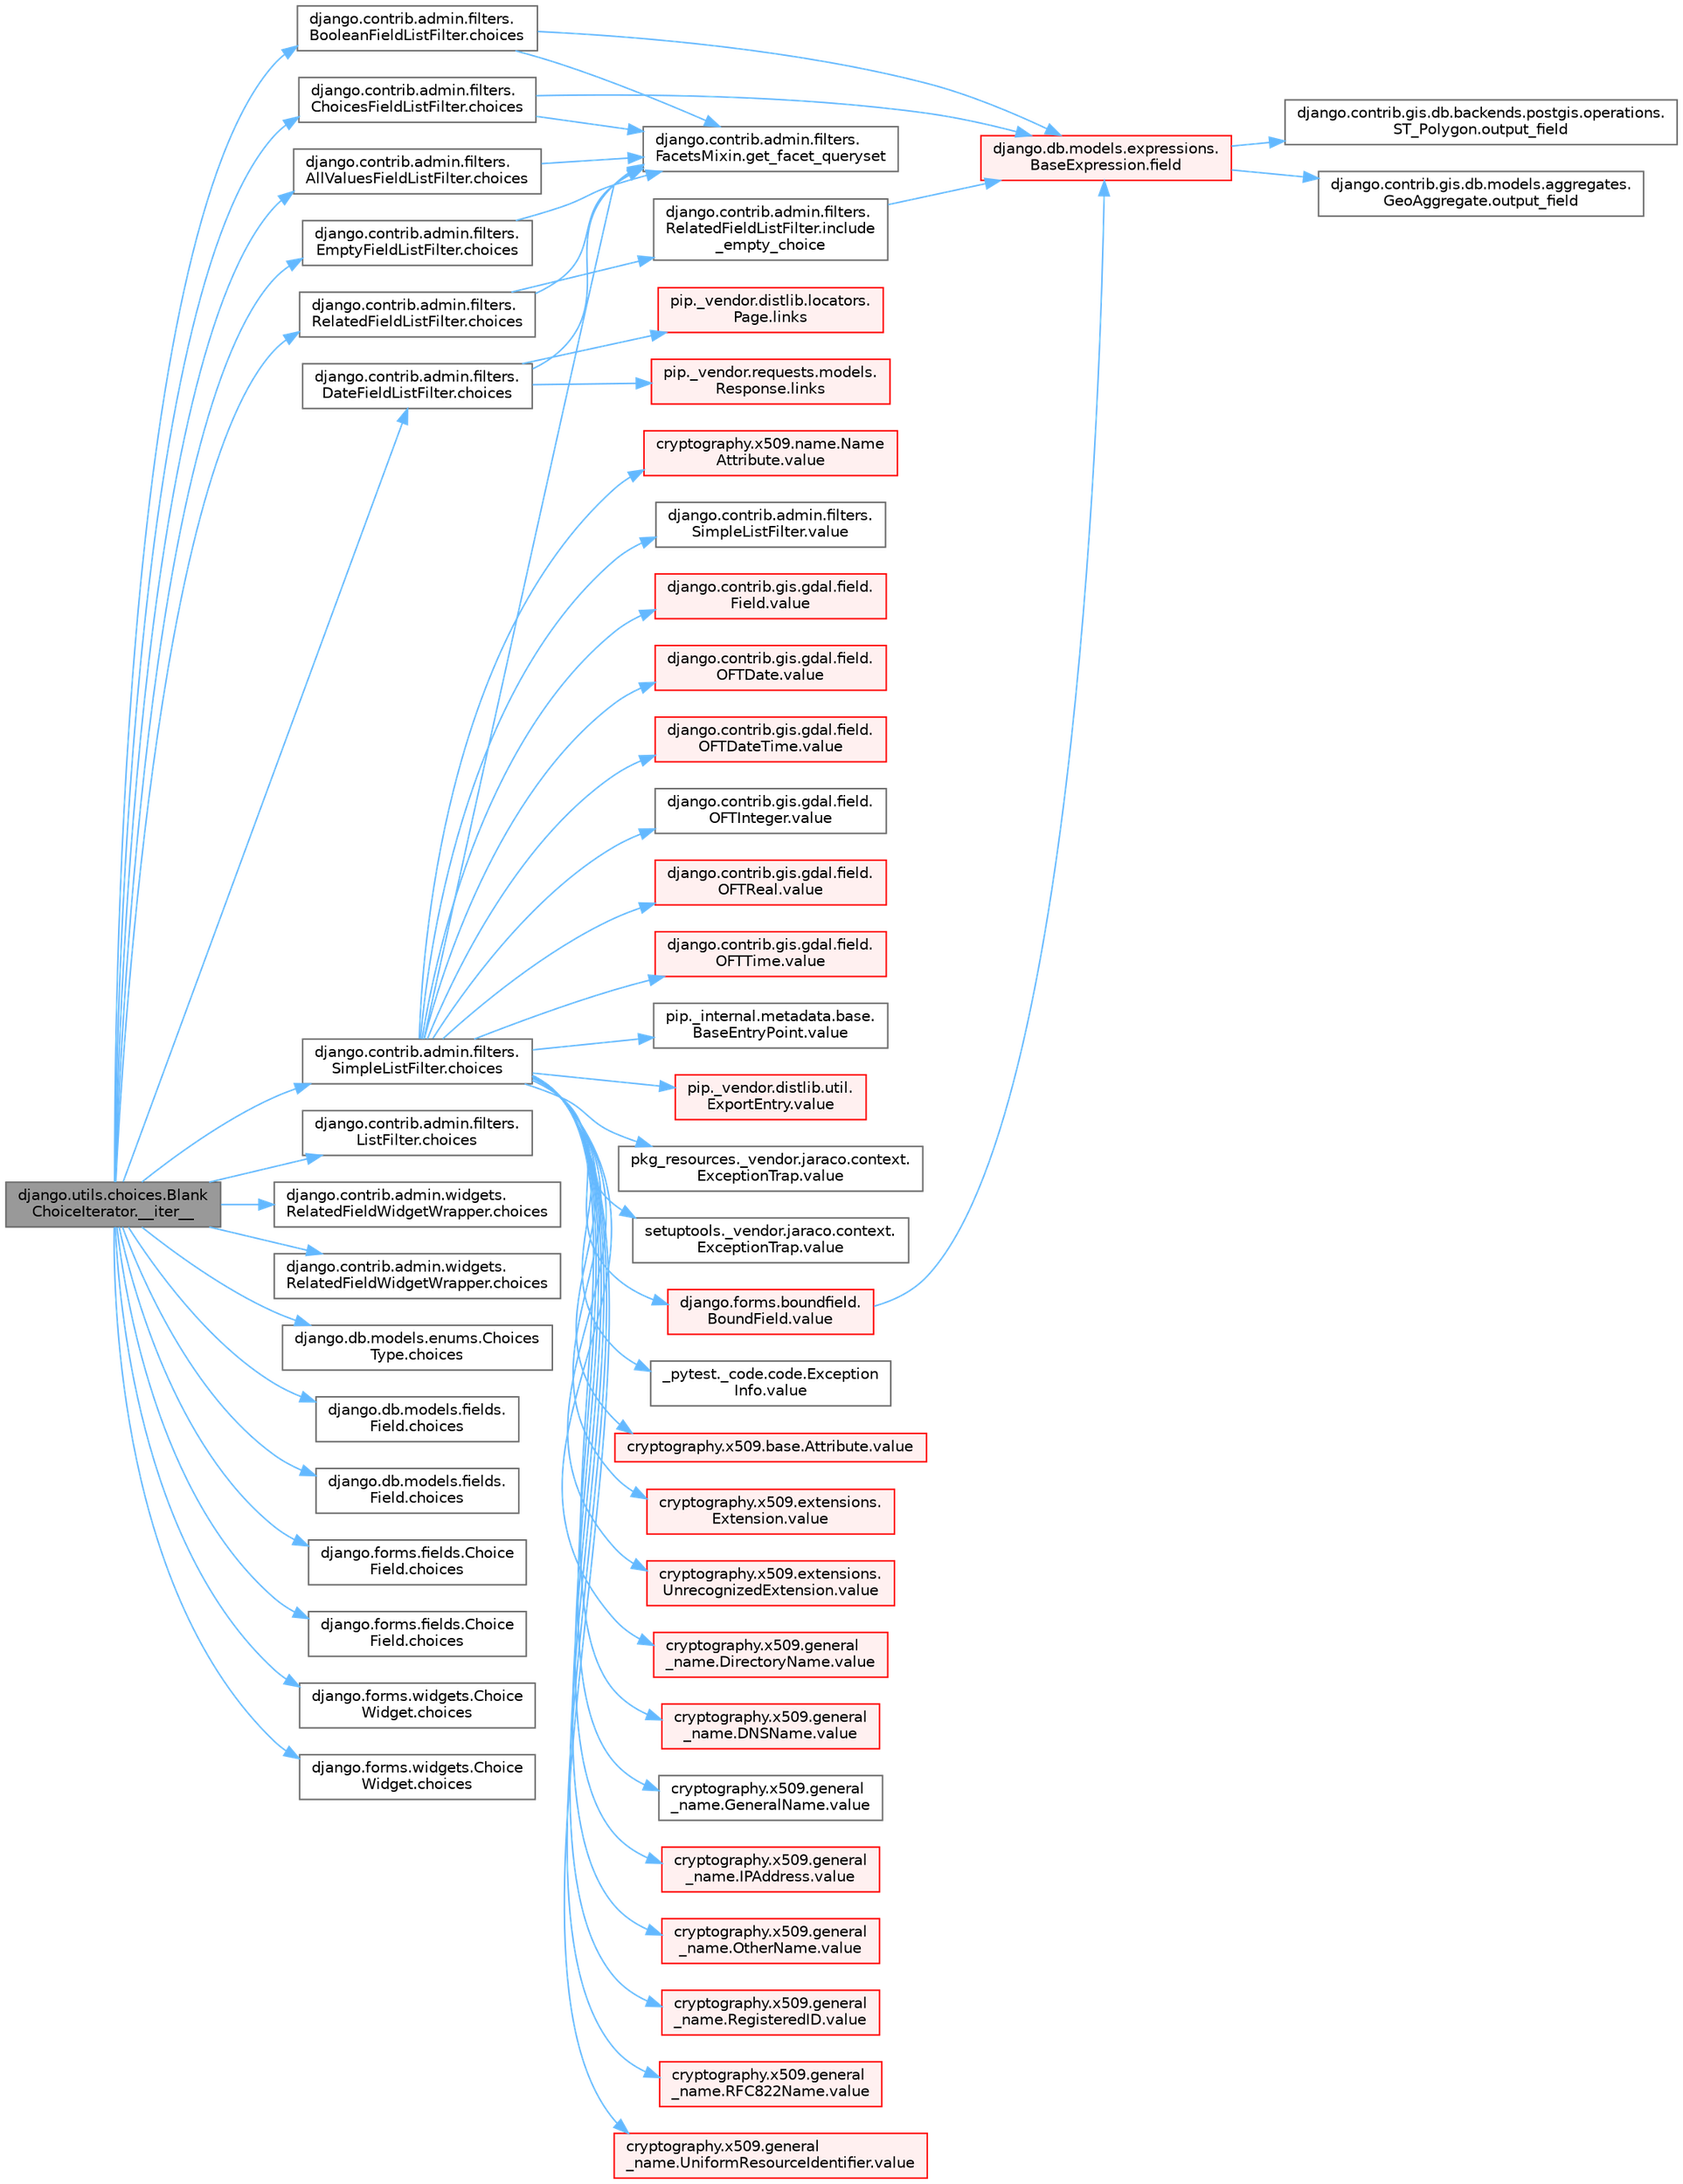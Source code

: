 digraph "django.utils.choices.BlankChoiceIterator.__iter__"
{
 // LATEX_PDF_SIZE
  bgcolor="transparent";
  edge [fontname=Helvetica,fontsize=10,labelfontname=Helvetica,labelfontsize=10];
  node [fontname=Helvetica,fontsize=10,shape=box,height=0.2,width=0.4];
  rankdir="LR";
  Node1 [id="Node000001",label="django.utils.choices.Blank\lChoiceIterator.__iter__",height=0.2,width=0.4,color="gray40", fillcolor="grey60", style="filled", fontcolor="black",tooltip=" "];
  Node1 -> Node2 [id="edge1_Node000001_Node000002",color="steelblue1",style="solid",tooltip=" "];
  Node2 [id="Node000002",label="django.contrib.admin.filters.\lAllValuesFieldListFilter.choices",height=0.2,width=0.4,color="grey40", fillcolor="white", style="filled",URL="$classdjango_1_1contrib_1_1admin_1_1filters_1_1_all_values_field_list_filter.html#a99e8923345ff19f702672dc4c75dfe11",tooltip=" "];
  Node2 -> Node3 [id="edge2_Node000002_Node000003",color="steelblue1",style="solid",tooltip=" "];
  Node3 [id="Node000003",label="django.contrib.admin.filters.\lFacetsMixin.get_facet_queryset",height=0.2,width=0.4,color="grey40", fillcolor="white", style="filled",URL="$classdjango_1_1contrib_1_1admin_1_1filters_1_1_facets_mixin.html#ae55c0d6b40baf85c3dfa7da0e42dc947",tooltip=" "];
  Node1 -> Node4 [id="edge3_Node000001_Node000004",color="steelblue1",style="solid",tooltip=" "];
  Node4 [id="Node000004",label="django.contrib.admin.filters.\lBooleanFieldListFilter.choices",height=0.2,width=0.4,color="grey40", fillcolor="white", style="filled",URL="$classdjango_1_1contrib_1_1admin_1_1filters_1_1_boolean_field_list_filter.html#a20dc3993fd25e8fbdc6fba608b057b1b",tooltip=" "];
  Node4 -> Node5 [id="edge4_Node000004_Node000005",color="steelblue1",style="solid",tooltip=" "];
  Node5 [id="Node000005",label="django.db.models.expressions.\lBaseExpression.field",height=0.2,width=0.4,color="red", fillcolor="#FFF0F0", style="filled",URL="$classdjango_1_1db_1_1models_1_1expressions_1_1_base_expression.html#a70aeb35391ada82c2e9f02b1c3ac150c",tooltip=" "];
  Node5 -> Node6 [id="edge5_Node000005_Node000006",color="steelblue1",style="solid",tooltip=" "];
  Node6 [id="Node000006",label="django.contrib.gis.db.backends.postgis.operations.\lST_Polygon.output_field",height=0.2,width=0.4,color="grey40", fillcolor="white", style="filled",URL="$classdjango_1_1contrib_1_1gis_1_1db_1_1backends_1_1postgis_1_1operations_1_1_s_t___polygon.html#a4427b1b0cb4e6df4fde6c045c562118a",tooltip=" "];
  Node5 -> Node7 [id="edge6_Node000005_Node000007",color="steelblue1",style="solid",tooltip=" "];
  Node7 [id="Node000007",label="django.contrib.gis.db.models.aggregates.\lGeoAggregate.output_field",height=0.2,width=0.4,color="grey40", fillcolor="white", style="filled",URL="$classdjango_1_1contrib_1_1gis_1_1db_1_1models_1_1aggregates_1_1_geo_aggregate.html#a1f680d71d32335c5854387fa09555108",tooltip=" "];
  Node4 -> Node3 [id="edge7_Node000004_Node000003",color="steelblue1",style="solid",tooltip=" "];
  Node1 -> Node257 [id="edge8_Node000001_Node000257",color="steelblue1",style="solid",tooltip=" "];
  Node257 [id="Node000257",label="django.contrib.admin.filters.\lChoicesFieldListFilter.choices",height=0.2,width=0.4,color="grey40", fillcolor="white", style="filled",URL="$classdjango_1_1contrib_1_1admin_1_1filters_1_1_choices_field_list_filter.html#a2bf42c25d0b40a9488b8a97b50451916",tooltip=" "];
  Node257 -> Node5 [id="edge9_Node000257_Node000005",color="steelblue1",style="solid",tooltip=" "];
  Node257 -> Node3 [id="edge10_Node000257_Node000003",color="steelblue1",style="solid",tooltip=" "];
  Node1 -> Node258 [id="edge11_Node000001_Node000258",color="steelblue1",style="solid",tooltip=" "];
  Node258 [id="Node000258",label="django.contrib.admin.filters.\lDateFieldListFilter.choices",height=0.2,width=0.4,color="grey40", fillcolor="white", style="filled",URL="$classdjango_1_1contrib_1_1admin_1_1filters_1_1_date_field_list_filter.html#a32fb521f5b579ff91b9fd5c6f40c43e4",tooltip=" "];
  Node258 -> Node3 [id="edge12_Node000258_Node000003",color="steelblue1",style="solid",tooltip=" "];
  Node258 -> Node259 [id="edge13_Node000258_Node000259",color="steelblue1",style="solid",tooltip=" "];
  Node259 [id="Node000259",label="pip._vendor.distlib.locators.\lPage.links",height=0.2,width=0.4,color="red", fillcolor="#FFF0F0", style="filled",URL="$classpip_1_1__vendor_1_1distlib_1_1locators_1_1_page.html#affbb2ce755c1a4cfe309eff9f10632cc",tooltip=" "];
  Node258 -> Node4458 [id="edge14_Node000258_Node004458",color="steelblue1",style="solid",tooltip=" "];
  Node4458 [id="Node004458",label="pip._vendor.requests.models.\lResponse.links",height=0.2,width=0.4,color="red", fillcolor="#FFF0F0", style="filled",URL="$classpip_1_1__vendor_1_1requests_1_1models_1_1_response.html#abdb24cabcf0a1c9f42522262fab2f39b",tooltip=" "];
  Node1 -> Node1529 [id="edge15_Node000001_Node001529",color="steelblue1",style="solid",tooltip=" "];
  Node1529 [id="Node001529",label="django.contrib.admin.filters.\lEmptyFieldListFilter.choices",height=0.2,width=0.4,color="grey40", fillcolor="white", style="filled",URL="$classdjango_1_1contrib_1_1admin_1_1filters_1_1_empty_field_list_filter.html#a0e57cff271f964a339f5ab9425c6c88b",tooltip=" "];
  Node1529 -> Node3 [id="edge16_Node001529_Node000003",color="steelblue1",style="solid",tooltip=" "];
  Node1 -> Node1530 [id="edge17_Node000001_Node001530",color="steelblue1",style="solid",tooltip=" "];
  Node1530 [id="Node001530",label="django.contrib.admin.filters.\lListFilter.choices",height=0.2,width=0.4,color="grey40", fillcolor="white", style="filled",URL="$classdjango_1_1contrib_1_1admin_1_1filters_1_1_list_filter.html#a0def94a58b6468e4d1e561a3fc88fb72",tooltip=" "];
  Node1 -> Node1531 [id="edge18_Node000001_Node001531",color="steelblue1",style="solid",tooltip=" "];
  Node1531 [id="Node001531",label="django.contrib.admin.filters.\lRelatedFieldListFilter.choices",height=0.2,width=0.4,color="grey40", fillcolor="white", style="filled",URL="$classdjango_1_1contrib_1_1admin_1_1filters_1_1_related_field_list_filter.html#afe22ed02e8705e58fccb7eb0e20968ee",tooltip=" "];
  Node1531 -> Node3 [id="edge19_Node001531_Node000003",color="steelblue1",style="solid",tooltip=" "];
  Node1531 -> Node1532 [id="edge20_Node001531_Node001532",color="steelblue1",style="solid",tooltip=" "];
  Node1532 [id="Node001532",label="django.contrib.admin.filters.\lRelatedFieldListFilter.include\l_empty_choice",height=0.2,width=0.4,color="grey40", fillcolor="white", style="filled",URL="$classdjango_1_1contrib_1_1admin_1_1filters_1_1_related_field_list_filter.html#ae4244352f493dd4b6b7e4937c82c5772",tooltip=" "];
  Node1532 -> Node5 [id="edge21_Node001532_Node000005",color="steelblue1",style="solid",tooltip=" "];
  Node1 -> Node1533 [id="edge22_Node000001_Node001533",color="steelblue1",style="solid",tooltip=" "];
  Node1533 [id="Node001533",label="django.contrib.admin.filters.\lSimpleListFilter.choices",height=0.2,width=0.4,color="grey40", fillcolor="white", style="filled",URL="$classdjango_1_1contrib_1_1admin_1_1filters_1_1_simple_list_filter.html#a78c6d86dc920875f1170f747e043f50d",tooltip=" "];
  Node1533 -> Node3 [id="edge23_Node001533_Node000003",color="steelblue1",style="solid",tooltip=" "];
  Node1533 -> Node491 [id="edge24_Node001533_Node000491",color="steelblue1",style="solid",tooltip=" "];
  Node491 [id="Node000491",label="_pytest._code.code.Exception\lInfo.value",height=0.2,width=0.4,color="grey40", fillcolor="white", style="filled",URL="$class__pytest_1_1__code_1_1code_1_1_exception_info.html#a65675b4b4254ece8c2b96f442ffa6a75",tooltip=" "];
  Node1533 -> Node492 [id="edge25_Node001533_Node000492",color="steelblue1",style="solid",tooltip=" "];
  Node492 [id="Node000492",label="cryptography.x509.base.Attribute.value",height=0.2,width=0.4,color="red", fillcolor="#FFF0F0", style="filled",URL="$classcryptography_1_1x509_1_1base_1_1_attribute.html#a60472bf1e6c7d1a19111b910c23c097a",tooltip=" "];
  Node1533 -> Node496 [id="edge26_Node001533_Node000496",color="steelblue1",style="solid",tooltip=" "];
  Node496 [id="Node000496",label="cryptography.x509.extensions.\lExtension.value",height=0.2,width=0.4,color="red", fillcolor="#FFF0F0", style="filled",URL="$classcryptography_1_1x509_1_1extensions_1_1_extension.html#a8c49255768af4af1c07670fd09fe42a7",tooltip=" "];
  Node1533 -> Node497 [id="edge27_Node001533_Node000497",color="steelblue1",style="solid",tooltip=" "];
  Node497 [id="Node000497",label="cryptography.x509.extensions.\lUnrecognizedExtension.value",height=0.2,width=0.4,color="red", fillcolor="#FFF0F0", style="filled",URL="$classcryptography_1_1x509_1_1extensions_1_1_unrecognized_extension.html#a9992d78623e649a72caf3f3ce5a2c0f9",tooltip=" "];
  Node1533 -> Node498 [id="edge28_Node001533_Node000498",color="steelblue1",style="solid",tooltip=" "];
  Node498 [id="Node000498",label="cryptography.x509.general\l_name.DirectoryName.value",height=0.2,width=0.4,color="red", fillcolor="#FFF0F0", style="filled",URL="$classcryptography_1_1x509_1_1general__name_1_1_directory_name.html#a68ccf077d3347ac26ff3c85cb234c9fe",tooltip=" "];
  Node1533 -> Node499 [id="edge29_Node001533_Node000499",color="steelblue1",style="solid",tooltip=" "];
  Node499 [id="Node000499",label="cryptography.x509.general\l_name.DNSName.value",height=0.2,width=0.4,color="red", fillcolor="#FFF0F0", style="filled",URL="$classcryptography_1_1x509_1_1general__name_1_1_d_n_s_name.html#a93b054a2226f3b5f15aa11e51e8b2357",tooltip=" "];
  Node1533 -> Node500 [id="edge30_Node001533_Node000500",color="steelblue1",style="solid",tooltip=" "];
  Node500 [id="Node000500",label="cryptography.x509.general\l_name.GeneralName.value",height=0.2,width=0.4,color="grey40", fillcolor="white", style="filled",URL="$classcryptography_1_1x509_1_1general__name_1_1_general_name.html#a6eebdc32cba49fb672f0904be4be684a",tooltip=" "];
  Node1533 -> Node501 [id="edge31_Node001533_Node000501",color="steelblue1",style="solid",tooltip=" "];
  Node501 [id="Node000501",label="cryptography.x509.general\l_name.IPAddress.value",height=0.2,width=0.4,color="red", fillcolor="#FFF0F0", style="filled",URL="$classcryptography_1_1x509_1_1general__name_1_1_i_p_address.html#a514cf4d34f9d4eac1db384e30bfd545c",tooltip=" "];
  Node1533 -> Node502 [id="edge32_Node001533_Node000502",color="steelblue1",style="solid",tooltip=" "];
  Node502 [id="Node000502",label="cryptography.x509.general\l_name.OtherName.value",height=0.2,width=0.4,color="red", fillcolor="#FFF0F0", style="filled",URL="$classcryptography_1_1x509_1_1general__name_1_1_other_name.html#adc049986474090e83a8ff9ed596f53f6",tooltip=" "];
  Node1533 -> Node503 [id="edge33_Node001533_Node000503",color="steelblue1",style="solid",tooltip=" "];
  Node503 [id="Node000503",label="cryptography.x509.general\l_name.RegisteredID.value",height=0.2,width=0.4,color="red", fillcolor="#FFF0F0", style="filled",URL="$classcryptography_1_1x509_1_1general__name_1_1_registered_i_d.html#a54915bad33598e65e1299ae76700053c",tooltip=" "];
  Node1533 -> Node504 [id="edge34_Node001533_Node000504",color="steelblue1",style="solid",tooltip=" "];
  Node504 [id="Node000504",label="cryptography.x509.general\l_name.RFC822Name.value",height=0.2,width=0.4,color="red", fillcolor="#FFF0F0", style="filled",URL="$classcryptography_1_1x509_1_1general__name_1_1_r_f_c822_name.html#a63c29183b28ccc19efeb5894b261e70d",tooltip=" "];
  Node1533 -> Node505 [id="edge35_Node001533_Node000505",color="steelblue1",style="solid",tooltip=" "];
  Node505 [id="Node000505",label="cryptography.x509.general\l_name.UniformResourceIdentifier.value",height=0.2,width=0.4,color="red", fillcolor="#FFF0F0", style="filled",URL="$classcryptography_1_1x509_1_1general__name_1_1_uniform_resource_identifier.html#a62c2508b5e9961e78426b268e20f412f",tooltip=" "];
  Node1533 -> Node506 [id="edge36_Node001533_Node000506",color="steelblue1",style="solid",tooltip=" "];
  Node506 [id="Node000506",label="cryptography.x509.name.Name\lAttribute.value",height=0.2,width=0.4,color="red", fillcolor="#FFF0F0", style="filled",URL="$classcryptography_1_1x509_1_1name_1_1_name_attribute.html#af39a23a036a8c8a731fb74018c6c58f7",tooltip=" "];
  Node1533 -> Node507 [id="edge37_Node001533_Node000507",color="steelblue1",style="solid",tooltip=" "];
  Node507 [id="Node000507",label="django.contrib.admin.filters.\lSimpleListFilter.value",height=0.2,width=0.4,color="grey40", fillcolor="white", style="filled",URL="$classdjango_1_1contrib_1_1admin_1_1filters_1_1_simple_list_filter.html#aefe5c6c5478d3d2560a882cadc9e7649",tooltip=" "];
  Node1533 -> Node508 [id="edge38_Node001533_Node000508",color="steelblue1",style="solid",tooltip=" "];
  Node508 [id="Node000508",label="django.contrib.gis.gdal.field.\lField.value",height=0.2,width=0.4,color="red", fillcolor="#FFF0F0", style="filled",URL="$classdjango_1_1contrib_1_1gis_1_1gdal_1_1field_1_1_field.html#a0534fa49aaead023461bb9458776c33c",tooltip=" "];
  Node1533 -> Node515 [id="edge39_Node001533_Node000515",color="steelblue1",style="solid",tooltip=" "];
  Node515 [id="Node000515",label="django.contrib.gis.gdal.field.\lOFTDate.value",height=0.2,width=0.4,color="red", fillcolor="#FFF0F0", style="filled",URL="$classdjango_1_1contrib_1_1gis_1_1gdal_1_1field_1_1_o_f_t_date.html#a1b70bed1d73b01c2dbbb215c85f318b1",tooltip=" "];
  Node1533 -> Node518 [id="edge40_Node001533_Node000518",color="steelblue1",style="solid",tooltip=" "];
  Node518 [id="Node000518",label="django.contrib.gis.gdal.field.\lOFTDateTime.value",height=0.2,width=0.4,color="red", fillcolor="#FFF0F0", style="filled",URL="$classdjango_1_1contrib_1_1gis_1_1gdal_1_1field_1_1_o_f_t_date_time.html#a90dc99581d0efab92ef193eaea54300e",tooltip=" "];
  Node1533 -> Node519 [id="edge41_Node001533_Node000519",color="steelblue1",style="solid",tooltip=" "];
  Node519 [id="Node000519",label="django.contrib.gis.gdal.field.\lOFTInteger.value",height=0.2,width=0.4,color="grey40", fillcolor="white", style="filled",URL="$classdjango_1_1contrib_1_1gis_1_1gdal_1_1field_1_1_o_f_t_integer.html#ae8b59256eee84f0198bfe27ae73c2f40",tooltip=" "];
  Node1533 -> Node520 [id="edge42_Node001533_Node000520",color="steelblue1",style="solid",tooltip=" "];
  Node520 [id="Node000520",label="django.contrib.gis.gdal.field.\lOFTReal.value",height=0.2,width=0.4,color="red", fillcolor="#FFF0F0", style="filled",URL="$classdjango_1_1contrib_1_1gis_1_1gdal_1_1field_1_1_o_f_t_real.html#af38e5fdd4622d4f12649b8b882dae3c9",tooltip=" "];
  Node1533 -> Node522 [id="edge43_Node001533_Node000522",color="steelblue1",style="solid",tooltip=" "];
  Node522 [id="Node000522",label="django.contrib.gis.gdal.field.\lOFTTime.value",height=0.2,width=0.4,color="red", fillcolor="#FFF0F0", style="filled",URL="$classdjango_1_1contrib_1_1gis_1_1gdal_1_1field_1_1_o_f_t_time.html#a5409d5a314e03fe5dec94170182a1942",tooltip=" "];
  Node1533 -> Node523 [id="edge44_Node001533_Node000523",color="steelblue1",style="solid",tooltip=" "];
  Node523 [id="Node000523",label="django.forms.boundfield.\lBoundField.value",height=0.2,width=0.4,color="red", fillcolor="#FFF0F0", style="filled",URL="$classdjango_1_1forms_1_1boundfield_1_1_bound_field.html#a477fc97c541321eb1218c4287678ce5e",tooltip=" "];
  Node523 -> Node5 [id="edge45_Node000523_Node000005",color="steelblue1",style="solid",tooltip=" "];
  Node1533 -> Node607 [id="edge46_Node001533_Node000607",color="steelblue1",style="solid",tooltip=" "];
  Node607 [id="Node000607",label="pip._internal.metadata.base.\lBaseEntryPoint.value",height=0.2,width=0.4,color="grey40", fillcolor="white", style="filled",URL="$classpip_1_1__internal_1_1metadata_1_1base_1_1_base_entry_point.html#a446ba6422d9cd9c14da8fdd2cbb91a25",tooltip=" "];
  Node1533 -> Node608 [id="edge47_Node001533_Node000608",color="steelblue1",style="solid",tooltip=" "];
  Node608 [id="Node000608",label="pip._vendor.distlib.util.\lExportEntry.value",height=0.2,width=0.4,color="red", fillcolor="#FFF0F0", style="filled",URL="$classpip_1_1__vendor_1_1distlib_1_1util_1_1_export_entry.html#a7c58cd5235937bd538b1c0583bd51fda",tooltip=" "];
  Node1533 -> Node611 [id="edge48_Node001533_Node000611",color="steelblue1",style="solid",tooltip=" "];
  Node611 [id="Node000611",label="pkg_resources._vendor.jaraco.context.\lExceptionTrap.value",height=0.2,width=0.4,color="grey40", fillcolor="white", style="filled",URL="$classpkg__resources_1_1__vendor_1_1jaraco_1_1context_1_1_exception_trap.html#a39fb0ebf79a980f43ac06486340130e5",tooltip=" "];
  Node1533 -> Node612 [id="edge49_Node001533_Node000612",color="steelblue1",style="solid",tooltip=" "];
  Node612 [id="Node000612",label="setuptools._vendor.jaraco.context.\lExceptionTrap.value",height=0.2,width=0.4,color="grey40", fillcolor="white", style="filled",URL="$classsetuptools_1_1__vendor_1_1jaraco_1_1context_1_1_exception_trap.html#a92eaef82df6b864df0489085d65435f1",tooltip=" "];
  Node1 -> Node1534 [id="edge50_Node000001_Node001534",color="steelblue1",style="solid",tooltip=" "];
  Node1534 [id="Node001534",label="django.contrib.admin.widgets.\lRelatedFieldWidgetWrapper.choices",height=0.2,width=0.4,color="grey40", fillcolor="white", style="filled",URL="$classdjango_1_1contrib_1_1admin_1_1widgets_1_1_related_field_widget_wrapper.html#aeced2a61fc531044e13cb6a4c1ed45cd",tooltip=" "];
  Node1 -> Node1535 [id="edge51_Node000001_Node001535",color="steelblue1",style="solid",tooltip=" "];
  Node1535 [id="Node001535",label="django.contrib.admin.widgets.\lRelatedFieldWidgetWrapper.choices",height=0.2,width=0.4,color="grey40", fillcolor="white", style="filled",URL="$classdjango_1_1contrib_1_1admin_1_1widgets_1_1_related_field_widget_wrapper.html#a7e54d1253fb4786cf6a0c54ad0fb25a9",tooltip=" "];
  Node1 -> Node1536 [id="edge52_Node000001_Node001536",color="steelblue1",style="solid",tooltip=" "];
  Node1536 [id="Node001536",label="django.db.models.enums.Choices\lType.choices",height=0.2,width=0.4,color="grey40", fillcolor="white", style="filled",URL="$classdjango_1_1db_1_1models_1_1enums_1_1_choices_type.html#a55dfc8a93e5bbfe3e968934e10285c66",tooltip=" "];
  Node1 -> Node1537 [id="edge53_Node000001_Node001537",color="steelblue1",style="solid",tooltip=" "];
  Node1537 [id="Node001537",label="django.db.models.fields.\lField.choices",height=0.2,width=0.4,color="grey40", fillcolor="white", style="filled",URL="$classdjango_1_1db_1_1models_1_1fields_1_1_field.html#a143dc52f22281ae358bbd1b1b82ae15c",tooltip=" "];
  Node1 -> Node1538 [id="edge54_Node000001_Node001538",color="steelblue1",style="solid",tooltip=" "];
  Node1538 [id="Node001538",label="django.db.models.fields.\lField.choices",height=0.2,width=0.4,color="grey40", fillcolor="white", style="filled",URL="$classdjango_1_1db_1_1models_1_1fields_1_1_field.html#adb0f096c821d3b85926dac0aa1a489d1",tooltip=" "];
  Node1 -> Node1539 [id="edge55_Node000001_Node001539",color="steelblue1",style="solid",tooltip=" "];
  Node1539 [id="Node001539",label="django.forms.fields.Choice\lField.choices",height=0.2,width=0.4,color="grey40", fillcolor="white", style="filled",URL="$classdjango_1_1forms_1_1fields_1_1_choice_field.html#a85e97602b71e543a85e86565a0f1fd13",tooltip=" "];
  Node1 -> Node1540 [id="edge56_Node000001_Node001540",color="steelblue1",style="solid",tooltip=" "];
  Node1540 [id="Node001540",label="django.forms.fields.Choice\lField.choices",height=0.2,width=0.4,color="grey40", fillcolor="white", style="filled",URL="$classdjango_1_1forms_1_1fields_1_1_choice_field.html#aa34f435849c615fa71db57f091708cb1",tooltip=" "];
  Node1 -> Node1541 [id="edge57_Node000001_Node001541",color="steelblue1",style="solid",tooltip=" "];
  Node1541 [id="Node001541",label="django.forms.widgets.Choice\lWidget.choices",height=0.2,width=0.4,color="grey40", fillcolor="white", style="filled",URL="$classdjango_1_1forms_1_1widgets_1_1_choice_widget.html#aebe74cf95f704cb39a8308a091ee0fc7",tooltip=" "];
  Node1 -> Node1542 [id="edge58_Node000001_Node001542",color="steelblue1",style="solid",tooltip=" "];
  Node1542 [id="Node001542",label="django.forms.widgets.Choice\lWidget.choices",height=0.2,width=0.4,color="grey40", fillcolor="white", style="filled",URL="$classdjango_1_1forms_1_1widgets_1_1_choice_widget.html#a47422284354f8bc5797544e76c39b27f",tooltip=" "];
}
